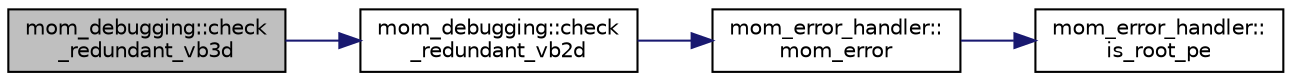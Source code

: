 digraph "mom_debugging::check_redundant_vb3d"
{
 // INTERACTIVE_SVG=YES
 // LATEX_PDF_SIZE
  edge [fontname="Helvetica",fontsize="10",labelfontname="Helvetica",labelfontsize="10"];
  node [fontname="Helvetica",fontsize="10",shape=record];
  rankdir="LR";
  Node1 [label="mom_debugging::check\l_redundant_vb3d",height=0.2,width=0.4,color="black", fillcolor="grey75", style="filled", fontcolor="black",tooltip="Check for consistency between the duplicated points of a 3-D B-grid vector."];
  Node1 -> Node2 [color="midnightblue",fontsize="10",style="solid",fontname="Helvetica"];
  Node2 [label="mom_debugging::check\l_redundant_vb2d",height=0.2,width=0.4,color="black", fillcolor="white", style="filled",URL="$namespacemom__debugging.html#a4d8a15fa84cda4a4fe3dfc3158539445",tooltip="Check for consistency between the duplicated points of a 2-D B-grid vector."];
  Node2 -> Node3 [color="midnightblue",fontsize="10",style="solid",fontname="Helvetica"];
  Node3 [label="mom_error_handler::\lmom_error",height=0.2,width=0.4,color="black", fillcolor="white", style="filled",URL="$namespacemom__error__handler.html#a460cfb79a06c29fc249952c2a3710d67",tooltip="This provides a convenient interface for writing an mpp_error message with run-time filter based on a..."];
  Node3 -> Node4 [color="midnightblue",fontsize="10",style="solid",fontname="Helvetica"];
  Node4 [label="mom_error_handler::\lis_root_pe",height=0.2,width=0.4,color="black", fillcolor="white", style="filled",URL="$namespacemom__error__handler.html#ad5f00a53059c72fe2332d1436c80ca71",tooltip="This returns .true. if the current PE is the root PE."];
}
